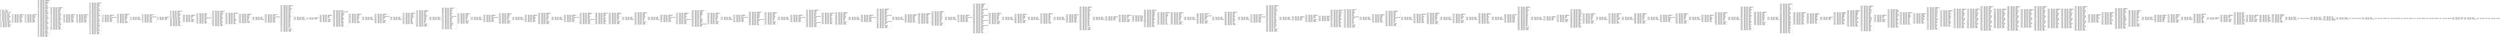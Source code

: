 digraph "graph.cfg.gv" {
	subgraph global {
		node [fontname=Courier fontsize=30.0 rank=same shape=box]
		block_0 [label="0: %00 = #0x1\l2: %01 = #0x40\l4: MSTORE(%01, %00)\l5: [NO_SSA] DUP1\l6: [NO_SSA] PUSH1\l8: [NO_SSA] DUP2\l9: [NO_SSA] MSTORE\la: [NO_SSA] PUSH1\lc: [NO_SSA] ADD\ld: [NO_SSA] PUSH1\lf: [NO_SSA] DUP2\l10: [NO_SSA] MSTORE\l11: [NO_SSA] PUSH1\l13: [NO_SSA] ADD\l14: [NO_SSA] PUSH2\l17: [NO_SSA] PUSH2\l1a: [NO_SSA] JUMP\l"]
		block_1b [label="1b: [NO_SSA] JUMPDEST\l1c: [NO_SSA] DUP2\l1d: [NO_SSA] MSTORE\l1e: [NO_SSA] PUSH1\l20: [NO_SSA] ADD\l21: [NO_SSA] PUSH2\l24: [NO_SSA] PUSH2\l27: [NO_SSA] JUMP\l"]
		block_28 [label="28: [NO_SSA] JUMPDEST\l29: [NO_SSA] DUP2\l2a: [NO_SSA] MSTORE\l2b: [NO_SSA] PUSH1\l2d: [NO_SSA] ADD\l2e: [NO_SSA] PUSH2\l31: [NO_SSA] PUSH2\l34: [NO_SSA] JUMP\l"]
		block_35 [label="35: [NO_SSA] JUMPDEST\l36: [NO_SSA] DUP2\l37: [NO_SSA] MSTORE\l38: [NO_SSA] PUSH1\l3a: [NO_SSA] ADD\l3b: [NO_SSA] PUSH1\l3d: [NO_SSA] DUP2\l3e: [NO_SSA] MSTORE\l3f: [NO_SSA] PUSH1\l41: [NO_SSA] ADD\l42: [NO_SSA] PUSH1\l44: [NO_SSA] DUP2\l45: [NO_SSA] MSTORE\l46: [NO_SSA] PUSH1\l48: [NO_SSA] ADD\l49: [NO_SSA] PUSH1\l4b: [NO_SSA] DUP2\l4c: [NO_SSA] MSTORE\l4d: [NO_SSA] PUSH1\l4f: [NO_SSA] ADD\l50: [NO_SSA] PUSH1\l52: [NO_SSA] DUP2\l53: [NO_SSA] MSTORE\l54: [NO_SSA] PUSH1\l56: [NO_SSA] ADD\l57: [NO_SSA] PUSH1\l59: [NO_SSA] DUP2\l5a: [NO_SSA] MSTORE\l5b: [NO_SSA] PUSH1\l5d: [NO_SSA] ADD\l5e: [NO_SSA] PUSH1\l60: [NO_SSA] DUP2\l61: [NO_SSA] MSTORE\l62: [NO_SSA] POP\l63: [NO_SSA] SWAP1\l64: [NO_SSA] JUMP\l"]
		block_65 [label="65: [NO_SSA] JUMPDEST\l66: [NO_SSA] PUSH1\l68: [NO_SSA] MLOAD\l69: [NO_SSA] DUP1\l6a: [NO_SSA] PUSH2\l6d: [NO_SSA] ADD\l6e: [NO_SSA] PUSH1\l70: [NO_SSA] MSTORE\l71: [NO_SSA] DUP1\l72: [NO_SSA] PUSH1\l74: [NO_SSA] DUP2\l75: [NO_SSA] MSTORE\l76: [NO_SSA] PUSH1\l78: [NO_SSA] ADD\l79: [NO_SSA] PUSH1\l7b: [NO_SSA] DUP2\l7c: [NO_SSA] MSTORE\l7d: [NO_SSA] PUSH1\l7f: [NO_SSA] ADD\l80: [NO_SSA] PUSH2\l83: [NO_SSA] PUSH2\l86: [NO_SSA] JUMP\l"]
		block_87 [label="87: [NO_SSA] JUMPDEST\l88: [NO_SSA] DUP2\l89: [NO_SSA] MSTORE\l8a: [NO_SSA] PUSH1\l8c: [NO_SSA] ADD\l8d: [NO_SSA] PUSH2\l90: [NO_SSA] PUSH2\l93: [NO_SSA] JUMP\l"]
		block_94 [label="94: [NO_SSA] JUMPDEST\l95: [NO_SSA] DUP2\l96: [NO_SSA] MSTORE\l97: [NO_SSA] PUSH1\l99: [NO_SSA] ADD\l9a: [NO_SSA] PUSH2\l9d: [NO_SSA] PUSH2\la0: [NO_SSA] JUMP\l"]
		block_a1 [label="a1: [NO_SSA] JUMPDEST\la2: [NO_SSA] DUP2\la3: [NO_SSA] MSTORE\la4: [NO_SSA] PUSH1\la6: [NO_SSA] ADD\la7: [NO_SSA] PUSH1\la9: [NO_SSA] DUP2\laa: [NO_SSA] MSTORE\lab: [NO_SSA] PUSH1\lad: [NO_SSA] ADD\lae: [NO_SSA] PUSH1\lb0: [NO_SSA] DUP2\lb1: [NO_SSA] MSTORE\lb2: [NO_SSA] PUSH1\lb4: [NO_SSA] ADD\lb5: [NO_SSA] PUSH1\lb7: [NO_SSA] DUP2\lb8: [NO_SSA] MSTORE\lb9: [NO_SSA] PUSH1\lbb: [NO_SSA] ADD\lbc: [NO_SSA] PUSH1\lbe: [NO_SSA] DUP2\lbf: [NO_SSA] MSTORE\lc0: [NO_SSA] PUSH1\lc2: [NO_SSA] ADD\lc3: [NO_SSA] PUSH1\lc5: [NO_SSA] DUP2\lc6: [NO_SSA] MSTORE\lc7: [NO_SSA] POP\lc8: [NO_SSA] SWAP1\lc9: [NO_SSA] JUMP\l"]
		block_ca [label="ca: [NO_SSA] JUMPDEST\lcb: [NO_SSA] DUP1\lcc: [NO_SSA] CALLDATALOAD\lcd: [NO_SSA] PUSH2\ld0: [NO_SSA] DUP2\ld1: [NO_SSA] PUSH2\ld4: [NO_SSA] JUMP\l"]
		block_d5 [label="d5: [NO_SSA] JUMPDEST\ld6: [NO_SSA] PUSH1\ld8: [NO_SSA] DUP3\ld9: [NO_SSA] PUSH1\ldb: [NO_SSA] DUP4\ldc: [NO_SSA] ADD\ldd: [NO_SSA] SLT\lde: [NO_SSA] PUSH2\le1: [NO_SSA] JUMPI\l"]
		block_e2 [label="e2: [NO_SSA] DUP1\le3: [NO_SSA] DUP2\le4: [NO_SSA] REVERT\l"]
		block_e5 [label="e5: [NO_SSA] JUMPDEST\le6: [NO_SSA] DUP2\le7: [NO_SSA] CALLDATALOAD\le8: [NO_SSA] PUSH2\leb: [NO_SSA] PUSH2\lee: [NO_SSA] DUP3\lef: [NO_SSA] PUSH2\lf2: [NO_SSA] JUMP\l"]
		block_f3 [label="f3: [NO_SSA] JUMPDEST\lf4: [NO_SSA] PUSH2\lf7: [NO_SSA] JUMP\l"]
		block_f8 [label="f8: [NO_SSA] JUMPDEST\lf9: [NO_SSA] DUP2\lfa: [NO_SSA] DUP2\lfb: [NO_SSA] MSTORE\lfc: [NO_SSA] SWAP2\lfd: [NO_SSA] POP\lfe: [NO_SSA] PUSH1\l100: [NO_SSA] DUP1\l101: [NO_SSA] DUP4\l102: [NO_SSA] ADD\l103: [NO_SSA] SWAP1\l104: [NO_SSA] DUP5\l105: [NO_SSA] DUP2\l106: [NO_SSA] ADD\l107: [NO_SSA] PUSH1\l"]
		block_109 [label="109: [NO_SSA] JUMPDEST\l10a: [NO_SSA] DUP5\l10b: [NO_SSA] DUP2\l10c: [NO_SSA] LT\l10d: [NO_SSA] ISZERO\l10e: [NO_SSA] PUSH2\l111: [NO_SSA] JUMPI\l"]
		block_112 [label="112: [NO_SSA] PUSH2\l115: [NO_SSA] DUP9\l116: [NO_SSA] DUP5\l117: [NO_SSA] DUP5\l118: [NO_SSA] CALLDATALOAD\l119: [NO_SSA] DUP11\l11a: [NO_SSA] ADD\l11b: [NO_SSA] ADD\l11c: [NO_SSA] PUSH2\l11f: [NO_SSA] JUMP\l"]
		block_120 [label="120: [NO_SSA] JUMPDEST\l121: [NO_SSA] DUP5\l122: [NO_SSA] MSTORE\l123: [NO_SSA] SWAP3\l124: [NO_SSA] DUP3\l125: [NO_SSA] ADD\l126: [NO_SSA] SWAP3\l127: [NO_SSA] SWAP1\l128: [NO_SSA] DUP3\l129: [NO_SSA] ADD\l12a: [NO_SSA] SWAP1\l12b: [NO_SSA] PUSH1\l12d: [NO_SSA] ADD\l12e: [NO_SSA] PUSH2\l131: [NO_SSA] JUMP\l"]
		block_132 [label="132: [NO_SSA] JUMPDEST\l133: [NO_SSA] POP\l134: [NO_SSA] POP\l135: [NO_SSA] POP\l136: [NO_SSA] POP\l137: [NO_SSA] POP\l138: [NO_SSA] SWAP3\l139: [NO_SSA] SWAP2\l13a: [NO_SSA] POP\l13b: [NO_SSA] POP\l13c: [NO_SSA] JUMP\l"]
		block_13d [label="13d: [NO_SSA] JUMPDEST\l13e: [NO_SSA] PUSH1\l140: [NO_SSA] DUP3\l141: [NO_SSA] PUSH1\l143: [NO_SSA] DUP4\l144: [NO_SSA] ADD\l145: [NO_SSA] SLT\l146: [NO_SSA] PUSH2\l149: [NO_SSA] JUMPI\l"]
		block_14a [label="14a: [NO_SSA] DUP1\l14b: [NO_SSA] DUP2\l14c: [NO_SSA] REVERT\l"]
		block_14d [label="14d: [NO_SSA] JUMPDEST\l14e: [NO_SSA] DUP2\l14f: [NO_SSA] CALLDATALOAD\l150: [NO_SSA] PUSH2\l153: [NO_SSA] PUSH2\l156: [NO_SSA] DUP3\l157: [NO_SSA] PUSH2\l15a: [NO_SSA] JUMP\l"]
		block_15b [label="15b: [NO_SSA] JUMPDEST\l15c: [NO_SSA] DUP2\l15d: [NO_SSA] DUP2\l15e: [NO_SSA] MSTORE\l15f: [NO_SSA] SWAP2\l160: [NO_SSA] POP\l161: [NO_SSA] PUSH1\l163: [NO_SSA] DUP1\l164: [NO_SSA] DUP4\l165: [NO_SSA] ADD\l166: [NO_SSA] SWAP1\l167: [NO_SSA] DUP5\l168: [NO_SSA] DUP2\l169: [NO_SSA] ADD\l16a: [NO_SSA] DUP2\l16b: [NO_SSA] DUP5\l16c: [NO_SSA] MUL\l16d: [NO_SSA] DUP7\l16e: [NO_SSA] ADD\l16f: [NO_SSA] DUP3\l170: [NO_SSA] ADD\l171: [NO_SSA] DUP8\l172: [NO_SSA] LT\l173: [NO_SSA] ISZERO\l174: [NO_SSA] PUSH2\l177: [NO_SSA] JUMPI\l"]
		block_178 [label="178: [NO_SSA] PUSH1\l17a: [NO_SSA] DUP1\l17b: [NO_SSA] REVERT\l"]
		block_17c [label="17c: [NO_SSA] JUMPDEST\l17d: [NO_SSA] PUSH1\l"]
		block_17f [label="17f: [NO_SSA] JUMPDEST\l180: [NO_SSA] DUP5\l181: [NO_SSA] DUP2\l182: [NO_SSA] LT\l183: [NO_SSA] ISZERO\l184: [NO_SSA] PUSH2\l187: [NO_SSA] JUMPI\l"]
		block_188 [label="188: [NO_SSA] DUP2\l189: [NO_SSA] CALLDATALOAD\l18a: [NO_SSA] DUP5\l18b: [NO_SSA] MSTORE\l18c: [NO_SSA] SWAP3\l18d: [NO_SSA] DUP3\l18e: [NO_SSA] ADD\l18f: [NO_SSA] SWAP3\l190: [NO_SSA] SWAP1\l191: [NO_SSA] DUP3\l192: [NO_SSA] ADD\l193: [NO_SSA] SWAP1\l194: [NO_SSA] PUSH1\l196: [NO_SSA] ADD\l197: [NO_SSA] PUSH2\l19a: [NO_SSA] JUMP\l"]
		block_19b [label="19b: [NO_SSA] JUMPDEST\l19c: [NO_SSA] PUSH1\l19e: [NO_SSA] DUP3\l19f: [NO_SSA] PUSH1\l1a1: [NO_SSA] DUP4\l1a2: [NO_SSA] ADD\l1a3: [NO_SSA] SLT\l1a4: [NO_SSA] PUSH2\l1a7: [NO_SSA] JUMPI\l"]
		block_1a8 [label="1a8: [NO_SSA] DUP1\l1a9: [NO_SSA] DUP2\l1aa: [NO_SSA] REVERT\l"]
		block_1ab [label="1ab: [NO_SSA] JUMPDEST\l1ac: [NO_SSA] DUP2\l1ad: [NO_SSA] CALLDATALOAD\l1ae: [NO_SSA] PUSH8\l1b7: [NO_SSA] DUP2\l1b8: [NO_SSA] GT\l1b9: [NO_SSA] ISZERO\l1ba: [NO_SSA] PUSH2\l1bd: [NO_SSA] JUMPI\l"]
		block_1be [label="1be: [NO_SSA] DUP2\l1bf: [NO_SSA] DUP3\l1c0: [NO_SSA] REVERT\l"]
		block_1c1 [label="1c1: [NO_SSA] JUMPDEST\l1c2: [NO_SSA] PUSH2\l1c5: [NO_SSA] PUSH1\l1c7: [NO_SSA] PUSH32\l1e8: [NO_SSA] PUSH1\l1ea: [NO_SSA] DUP5\l1eb: [NO_SSA] ADD\l1ec: [NO_SSA] AND\l1ed: [NO_SSA] ADD\l1ee: [NO_SSA] PUSH2\l1f1: [NO_SSA] JUMP\l"]
		block_1f2 [label="1f2: [NO_SSA] JUMPDEST\l1f3: [NO_SSA] SWAP2\l1f4: [NO_SSA] POP\l1f5: [NO_SSA] DUP1\l1f6: [NO_SSA] DUP3\l1f7: [NO_SSA] MSTORE\l1f8: [NO_SSA] DUP4\l1f9: [NO_SSA] PUSH1\l1fb: [NO_SSA] DUP3\l1fc: [NO_SSA] DUP6\l1fd: [NO_SSA] ADD\l1fe: [NO_SSA] ADD\l1ff: [NO_SSA] GT\l200: [NO_SSA] ISZERO\l201: [NO_SSA] PUSH2\l204: [NO_SSA] JUMPI\l"]
		block_205 [label="205: [NO_SSA] PUSH1\l207: [NO_SSA] DUP1\l208: [NO_SSA] REVERT\l"]
		block_209 [label="209: [NO_SSA] JUMPDEST\l20a: [NO_SSA] DUP1\l20b: [NO_SSA] PUSH1\l20d: [NO_SSA] DUP5\l20e: [NO_SSA] ADD\l20f: [NO_SSA] PUSH1\l211: [NO_SSA] DUP5\l212: [NO_SSA] ADD\l213: [NO_SSA] CALLDATACOPY\l214: [NO_SSA] PUSH1\l216: [NO_SSA] SWAP1\l217: [NO_SSA] DUP3\l218: [NO_SSA] ADD\l219: [NO_SSA] PUSH1\l21b: [NO_SSA] ADD\l21c: [NO_SSA] MSTORE\l21d: [NO_SSA] SWAP3\l21e: [NO_SSA] SWAP2\l21f: [NO_SSA] POP\l220: [NO_SSA] POP\l221: [NO_SSA] JUMP\l"]
		block_222 [label="222: [NO_SSA] JUMPDEST\l223: [NO_SSA] PUSH1\l225: [NO_SSA] PUSH1\l227: [NO_SSA] DUP3\l228: [NO_SSA] DUP5\l229: [NO_SSA] SUB\l22a: [NO_SSA] SLT\l22b: [NO_SSA] ISZERO\l22c: [NO_SSA] PUSH2\l22f: [NO_SSA] JUMPI\l"]
		block_230 [label="230: [NO_SSA] DUP1\l231: [NO_SSA] DUP2\l232: [NO_SSA] REVERT\l"]
		block_233 [label="233: [NO_SSA] JUMPDEST\l234: [NO_SSA] DUP2\l235: [NO_SSA] CALLDATALOAD\l236: [NO_SSA] PUSH2\l239: [NO_SSA] DUP2\l23a: [NO_SSA] PUSH2\l23d: [NO_SSA] JUMP\l"]
		block_23e [label="23e: [NO_SSA] JUMPDEST\l23f: [NO_SSA] PUSH1\l241: [NO_SSA] PUSH1\l243: [NO_SSA] DUP3\l244: [NO_SSA] DUP5\l245: [NO_SSA] SUB\l246: [NO_SSA] SLT\l247: [NO_SSA] ISZERO\l248: [NO_SSA] PUSH2\l24b: [NO_SSA] JUMPI\l"]
		block_24c [label="24c: [NO_SSA] DUP1\l24d: [NO_SSA] DUP2\l24e: [NO_SSA] REVERT\l"]
		block_24f [label="24f: [NO_SSA] JUMPDEST\l250: [NO_SSA] DUP2\l251: [NO_SSA] MLOAD\l252: [NO_SSA] PUSH2\l255: [NO_SSA] DUP2\l256: [NO_SSA] PUSH2\l259: [NO_SSA] JUMP\l"]
		block_25a [label="25a: [NO_SSA] JUMPDEST\l25b: [NO_SSA] PUSH1\l25d: [NO_SSA] DUP1\l25e: [NO_SSA] PUSH1\l260: [NO_SSA] DUP4\l261: [NO_SSA] DUP6\l262: [NO_SSA] SUB\l263: [NO_SSA] SLT\l264: [NO_SSA] ISZERO\l265: [NO_SSA] PUSH2\l268: [NO_SSA] JUMPI\l"]
		block_269 [label="269: [NO_SSA] DUP1\l26a: [NO_SSA] DUP2\l26b: [NO_SSA] REVERT\l"]
		block_26c [label="26c: [NO_SSA] JUMPDEST\l26d: [NO_SSA] DUP3\l26e: [NO_SSA] CALLDATALOAD\l26f: [NO_SSA] PUSH2\l272: [NO_SSA] DUP2\l273: [NO_SSA] PUSH2\l276: [NO_SSA] JUMP\l"]
		block_277 [label="277: [NO_SSA] JUMPDEST\l278: [NO_SSA] SWAP2\l279: [NO_SSA] POP\l27a: [NO_SSA] PUSH1\l27c: [NO_SSA] DUP4\l27d: [NO_SSA] ADD\l27e: [NO_SSA] CALLDATALOAD\l27f: [NO_SSA] PUSH2\l282: [NO_SSA] DUP2\l283: [NO_SSA] PUSH2\l286: [NO_SSA] JUMP\l"]
		block_287 [label="287: [NO_SSA] JUMPDEST\l288: [NO_SSA] DUP1\l289: [NO_SSA] SWAP2\l28a: [NO_SSA] POP\l28b: [NO_SSA] POP\l28c: [NO_SSA] SWAP3\l28d: [NO_SSA] POP\l28e: [NO_SSA] SWAP3\l28f: [NO_SSA] SWAP1\l290: [NO_SSA] POP\l291: [NO_SSA] JUMP\l"]
		block_292 [label="292: [NO_SSA] JUMPDEST\l293: [NO_SSA] PUSH1\l295: [NO_SSA] DUP1\l296: [NO_SSA] PUSH1\l298: [NO_SSA] DUP4\l299: [NO_SSA] DUP6\l29a: [NO_SSA] SUB\l29b: [NO_SSA] SLT\l29c: [NO_SSA] ISZERO\l29d: [NO_SSA] PUSH2\l2a0: [NO_SSA] JUMPI\l"]
		block_2a1 [label="2a1: [NO_SSA] DUP2\l2a2: [NO_SSA] DUP3\l2a3: [NO_SSA] REVERT\l"]
		block_2a4 [label="2a4: [NO_SSA] JUMPDEST\l2a5: [NO_SSA] PUSH1\l2a7: [NO_SSA] DUP1\l2a8: [NO_SSA] PUSH1\l2aa: [NO_SSA] PUSH1\l2ac: [NO_SSA] DUP5\l2ad: [NO_SSA] DUP7\l2ae: [NO_SSA] SUB\l2af: [NO_SSA] SLT\l2b0: [NO_SSA] ISZERO\l2b1: [NO_SSA] PUSH2\l2b4: [NO_SSA] JUMPI\l"]
		block_2b5 [label="2b5: [NO_SSA] DUP1\l2b6: [NO_SSA] DUP2\l2b7: [NO_SSA] REVERT\l"]
		block_2b8 [label="2b8: [NO_SSA] JUMPDEST\l2b9: [NO_SSA] DUP4\l2ba: [NO_SSA] CALLDATALOAD\l2bb: [NO_SSA] PUSH2\l2be: [NO_SSA] DUP2\l2bf: [NO_SSA] PUSH2\l2c2: [NO_SSA] JUMP\l"]
		block_2c3 [label="2c3: [NO_SSA] JUMPDEST\l2c4: [NO_SSA] SWAP3\l2c5: [NO_SSA] POP\l2c6: [NO_SSA] PUSH1\l2c8: [NO_SSA] DUP5\l2c9: [NO_SSA] ADD\l2ca: [NO_SSA] CALLDATALOAD\l2cb: [NO_SSA] PUSH2\l2ce: [NO_SSA] DUP2\l2cf: [NO_SSA] PUSH2\l2d2: [NO_SSA] JUMP\l"]
		block_2d3 [label="2d3: [NO_SSA] JUMPDEST\l2d4: [NO_SSA] SWAP3\l2d5: [NO_SSA] SWAP6\l2d6: [NO_SSA] SWAP3\l2d7: [NO_SSA] SWAP5\l2d8: [NO_SSA] POP\l2d9: [NO_SSA] POP\l2da: [NO_SSA] POP\l2db: [NO_SSA] PUSH1\l2dd: [NO_SSA] SWAP2\l2de: [NO_SSA] SWAP1\l2df: [NO_SSA] SWAP2\l2e0: [NO_SSA] ADD\l2e1: [NO_SSA] CALLDATALOAD\l2e2: [NO_SSA] SWAP1\l2e3: [NO_SSA] JUMP\l"]
		block_2e4 [label="2e4: [NO_SSA] JUMPDEST\l2e5: [NO_SSA] PUSH1\l2e7: [NO_SSA] DUP1\l2e8: [NO_SSA] PUSH1\l2ea: [NO_SSA] DUP4\l2eb: [NO_SSA] DUP6\l2ec: [NO_SSA] SUB\l2ed: [NO_SSA] SLT\l2ee: [NO_SSA] ISZERO\l2ef: [NO_SSA] PUSH2\l2f2: [NO_SSA] JUMPI\l"]
		block_2f3 [label="2f3: [NO_SSA] DUP2\l2f4: [NO_SSA] DUP3\l2f5: [NO_SSA] REVERT\l"]
		block_2f6 [label="2f6: [NO_SSA] JUMPDEST\l2f7: [NO_SSA] DUP3\l2f8: [NO_SSA] CALLDATALOAD\l2f9: [NO_SSA] PUSH2\l2fc: [NO_SSA] DUP2\l2fd: [NO_SSA] PUSH2\l300: [NO_SSA] JUMP\l"]
		block_301 [label="301: [NO_SSA] JUMPDEST\l302: [NO_SSA] SWAP5\l303: [NO_SSA] PUSH1\l305: [NO_SSA] SWAP4\l306: [NO_SSA] SWAP1\l307: [NO_SSA] SWAP4\l308: [NO_SSA] ADD\l309: [NO_SSA] CALLDATALOAD\l30a: [NO_SSA] SWAP4\l30b: [NO_SSA] POP\l30c: [NO_SSA] POP\l30d: [NO_SSA] POP\l30e: [NO_SSA] JUMP\l"]
		block_30f [label="30f: [NO_SSA] JUMPDEST\l310: [NO_SSA] PUSH1\l312: [NO_SSA] DUP1\l313: [NO_SSA] PUSH1\l315: [NO_SSA] PUSH1\l317: [NO_SSA] DUP5\l318: [NO_SSA] DUP7\l319: [NO_SSA] SUB\l31a: [NO_SSA] SLT\l31b: [NO_SSA] ISZERO\l31c: [NO_SSA] PUSH2\l31f: [NO_SSA] JUMPI\l"]
		block_320 [label="320: [NO_SSA] DUP3\l321: [NO_SSA] DUP4\l322: [NO_SSA] REVERT\l"]
		block_323 [label="323: [NO_SSA] JUMPDEST\l324: [NO_SSA] DUP4\l325: [NO_SSA] CALLDATALOAD\l326: [NO_SSA] PUSH2\l329: [NO_SSA] DUP2\l32a: [NO_SSA] PUSH2\l32d: [NO_SSA] JUMP\l"]
		block_32e [label="32e: [NO_SSA] JUMPDEST\l32f: [NO_SSA] SWAP3\l330: [NO_SSA] POP\l331: [NO_SSA] PUSH1\l333: [NO_SSA] DUP5\l334: [NO_SSA] ADD\l335: [NO_SSA] CALLDATALOAD\l336: [NO_SSA] SWAP2\l337: [NO_SSA] POP\l338: [NO_SSA] PUSH1\l33a: [NO_SSA] DUP5\l33b: [NO_SSA] ADD\l33c: [NO_SSA] CALLDATALOAD\l33d: [NO_SSA] PUSH2\l340: [NO_SSA] DUP2\l341: [NO_SSA] PUSH2\l344: [NO_SSA] JUMP\l"]
		block_345 [label="345: [NO_SSA] JUMPDEST\l346: [NO_SSA] DUP1\l347: [NO_SSA] SWAP2\l348: [NO_SSA] POP\l349: [NO_SSA] POP\l34a: [NO_SSA] SWAP3\l34b: [NO_SSA] POP\l34c: [NO_SSA] SWAP3\l34d: [NO_SSA] POP\l34e: [NO_SSA] SWAP3\l34f: [NO_SSA] JUMP\l"]
		block_350 [label="350: [NO_SSA] JUMPDEST\l351: [NO_SSA] PUSH1\l353: [NO_SSA] DUP1\l354: [NO_SSA] PUSH1\l356: [NO_SSA] PUSH1\l358: [NO_SSA] DUP5\l359: [NO_SSA] DUP7\l35a: [NO_SSA] SUB\l35b: [NO_SSA] SLT\l35c: [NO_SSA] ISZERO\l35d: [NO_SSA] PUSH2\l360: [NO_SSA] JUMPI\l"]
		block_361 [label="361: [NO_SSA] DUP3\l362: [NO_SSA] DUP4\l363: [NO_SSA] REVERT\l"]
		block_364 [label="364: [NO_SSA] JUMPDEST\l365: [NO_SSA] DUP4\l366: [NO_SSA] CALLDATALOAD\l367: [NO_SSA] PUSH2\l36a: [NO_SSA] DUP2\l36b: [NO_SSA] PUSH2\l36e: [NO_SSA] JUMP\l"]
		block_36f [label="36f: [NO_SSA] JUMPDEST\l370: [NO_SSA] SWAP3\l371: [NO_SSA] POP\l372: [NO_SSA] PUSH1\l374: [NO_SSA] DUP5\l375: [NO_SSA] ADD\l376: [NO_SSA] CALLDATALOAD\l377: [NO_SSA] SWAP2\l378: [NO_SSA] POP\l379: [NO_SSA] PUSH1\l37b: [NO_SSA] DUP5\l37c: [NO_SSA] ADD\l37d: [NO_SSA] CALLDATALOAD\l37e: [NO_SSA] PUSH8\l387: [NO_SSA] DUP2\l388: [NO_SSA] GT\l389: [NO_SSA] ISZERO\l38a: [NO_SSA] PUSH2\l38d: [NO_SSA] JUMPI\l"]
		block_38e [label="38e: [NO_SSA] DUP2\l38f: [NO_SSA] DUP3\l390: [NO_SSA] REVERT\l"]
		block_391 [label="391: [NO_SSA] JUMPDEST\l392: [NO_SSA] PUSH2\l395: [NO_SSA] DUP7\l396: [NO_SSA] DUP3\l397: [NO_SSA] DUP8\l398: [NO_SSA] ADD\l399: [NO_SSA] PUSH2\l39c: [NO_SSA] JUMP\l"]
		block_39d [label="39d: [NO_SSA] JUMPDEST\l39e: [NO_SSA] SWAP2\l39f: [NO_SSA] POP\l3a0: [NO_SSA] POP\l3a1: [NO_SSA] SWAP3\l3a2: [NO_SSA] POP\l3a3: [NO_SSA] SWAP3\l3a4: [NO_SSA] POP\l3a5: [NO_SSA] SWAP3\l3a6: [NO_SSA] JUMP\l"]
		block_3a7 [label="3a7: [NO_SSA] JUMPDEST\l3a8: [NO_SSA] PUSH1\l3aa: [NO_SSA] DUP1\l3ab: [NO_SSA] PUSH1\l3ad: [NO_SSA] DUP1\l3ae: [NO_SSA] PUSH1\l3b0: [NO_SSA] PUSH1\l3b2: [NO_SSA] DUP7\l3b3: [NO_SSA] DUP9\l3b4: [NO_SSA] SUB\l3b5: [NO_SSA] SLT\l3b6: [NO_SSA] ISZERO\l3b7: [NO_SSA] PUSH2\l3ba: [NO_SSA] JUMPI\l"]
		block_3bb [label="3bb: [NO_SSA] DUP3\l3bc: [NO_SSA] DUP4\l3bd: [NO_SSA] REVERT\l"]
		block_3be [label="3be: [NO_SSA] JUMPDEST\l3bf: [NO_SSA] DUP6\l3c0: [NO_SSA] CALLDATALOAD\l3c1: [NO_SSA] PUSH2\l3c4: [NO_SSA] DUP2\l3c5: [NO_SSA] PUSH2\l3c8: [NO_SSA] JUMP\l"]
		block_3c9 [label="3c9: [NO_SSA] JUMPDEST\l3ca: [NO_SSA] SWAP8\l3cb: [NO_SSA] PUSH1\l3cd: [NO_SSA] DUP8\l3ce: [NO_SSA] ADD\l3cf: [NO_SSA] CALLDATALOAD\l3d0: [NO_SSA] SWAP8\l3d1: [NO_SSA] POP\l3d2: [NO_SSA] PUSH1\l3d4: [NO_SSA] DUP8\l3d5: [NO_SSA] ADD\l3d6: [NO_SSA] CALLDATALOAD\l3d7: [NO_SSA] SWAP7\l3d8: [NO_SSA] PUSH1\l3da: [NO_SSA] DUP2\l3db: [NO_SSA] ADD\l3dc: [NO_SSA] CALLDATALOAD\l3dd: [NO_SSA] SWAP7\l3de: [NO_SSA] POP\l3df: [NO_SSA] PUSH1\l3e1: [NO_SSA] ADD\l3e2: [NO_SSA] CALLDATALOAD\l3e3: [NO_SSA] SWAP5\l3e4: [NO_SSA] POP\l3e5: [NO_SSA] SWAP3\l3e6: [NO_SSA] POP\l3e7: [NO_SSA] POP\l3e8: [NO_SSA] POP\l3e9: [NO_SSA] JUMP\l"]
		block_3ea [label="3ea: [NO_SSA] JUMPDEST\l3eb: [NO_SSA] PUSH1\l3ed: [NO_SSA] PUSH1\l3ef: [NO_SSA] DUP1\l3f0: [NO_SSA] DUP4\l3f1: [NO_SSA] DUP6\l3f2: [NO_SSA] SUB\l3f3: [NO_SSA] SLT\l3f4: [NO_SSA] ISZERO\l3f5: [NO_SSA] PUSH2\l3f8: [NO_SSA] JUMPI\l"]
		block_3f9 [label="3f9: [NO_SSA] DUP2\l3fa: [NO_SSA] DUP3\l3fb: [NO_SSA] REVERT\l"]
		block_3fc [label="3fc: [NO_SSA] JUMPDEST\l3fd: [NO_SSA] DUP3\l3fe: [NO_SSA] MLOAD\l3ff: [NO_SSA] PUSH8\l408: [NO_SSA] DUP2\l409: [NO_SSA] GT\l40a: [NO_SSA] ISZERO\l40b: [NO_SSA] PUSH2\l40e: [NO_SSA] JUMPI\l"]
		block_40f [label="40f: [NO_SSA] DUP3\l410: [NO_SSA] DUP4\l411: [NO_SSA] REVERT\l"]
		block_412 [label="412: [NO_SSA] JUMPDEST\l413: [NO_SSA] DUP4\l414: [NO_SSA] ADD\l415: [NO_SSA] PUSH1\l417: [NO_SSA] DUP2\l418: [NO_SSA] ADD\l419: [NO_SSA] DUP6\l41a: [NO_SSA] SGT\l41b: [NO_SSA] PUSH2\l41e: [NO_SSA] JUMPI\l"]
		block_41f [label="41f: [NO_SSA] DUP3\l420: [NO_SSA] DUP4\l421: [NO_SSA] REVERT\l"]
		block_422 [label="422: [NO_SSA] JUMPDEST\l423: [NO_SSA] DUP1\l424: [NO_SSA] MLOAD\l425: [NO_SSA] PUSH2\l428: [NO_SSA] PUSH2\l42b: [NO_SSA] DUP3\l42c: [NO_SSA] PUSH2\l42f: [NO_SSA] JUMP\l"]
		block_430 [label="430: [NO_SSA] JUMPDEST\l431: [NO_SSA] DUP2\l432: [NO_SSA] DUP2\l433: [NO_SSA] MSTORE\l434: [NO_SSA] DUP4\l435: [NO_SSA] DUP2\l436: [NO_SSA] ADD\l437: [NO_SSA] SWAP1\l438: [NO_SSA] DUP4\l439: [NO_SSA] DUP6\l43a: [NO_SSA] ADD\l43b: [NO_SSA] DUP6\l43c: [NO_SSA] DUP5\l43d: [NO_SSA] MUL\l43e: [NO_SSA] DUP6\l43f: [NO_SSA] ADD\l440: [NO_SSA] DUP7\l441: [NO_SSA] ADD\l442: [NO_SSA] DUP10\l443: [NO_SSA] LT\l444: [NO_SSA] ISZERO\l445: [NO_SSA] PUSH2\l448: [NO_SSA] JUMPI\l"]
		block_449 [label="449: [NO_SSA] DUP7\l44a: [NO_SSA] DUP8\l44b: [NO_SSA] REVERT\l"]
		block_44c [label="44c: [NO_SSA] JUMPDEST\l44d: [NO_SSA] DUP7\l44e: [NO_SSA] SWAP5\l44f: [NO_SSA] POP\l"]
		block_450 [label="450: [NO_SSA] JUMPDEST\l451: [NO_SSA] DUP4\l452: [NO_SSA] DUP6\l453: [NO_SSA] LT\l454: [NO_SSA] ISZERO\l455: [NO_SSA] PUSH2\l458: [NO_SSA] JUMPI\l"]
		block_459 [label="459: [NO_SSA] DUP1\l45a: [NO_SSA] MLOAD\l45b: [NO_SSA] PUSH2\l45e: [NO_SSA] DUP2\l45f: [NO_SSA] PUSH2\l462: [NO_SSA] JUMP\l"]
		block_463 [label="463: [NO_SSA] JUMPDEST\l464: [NO_SSA] DUP4\l465: [NO_SSA] MSTORE\l466: [NO_SSA] PUSH1\l468: [NO_SSA] SWAP5\l469: [NO_SSA] SWAP1\l46a: [NO_SSA] SWAP5\l46b: [NO_SSA] ADD\l46c: [NO_SSA] SWAP4\l46d: [NO_SSA] SWAP2\l46e: [NO_SSA] DUP6\l46f: [NO_SSA] ADD\l470: [NO_SSA] SWAP2\l471: [NO_SSA] DUP6\l472: [NO_SSA] ADD\l473: [NO_SSA] PUSH2\l476: [NO_SSA] JUMP\l"]
		block_477 [label="477: [NO_SSA] JUMPDEST\l478: [NO_SSA] POP\l479: [NO_SSA] SWAP8\l47a: [NO_SSA] SWAP7\l47b: [NO_SSA] POP\l47c: [NO_SSA] POP\l47d: [NO_SSA] POP\l47e: [NO_SSA] POP\l47f: [NO_SSA] POP\l480: [NO_SSA] POP\l481: [NO_SSA] POP\l482: [NO_SSA] JUMP\l"]
		block_483 [label="483: [NO_SSA] JUMPDEST\l484: [NO_SSA] PUSH1\l486: [NO_SSA] DUP1\l487: [NO_SSA] PUSH1\l489: [NO_SSA] PUSH1\l48b: [NO_SSA] DUP5\l48c: [NO_SSA] DUP7\l48d: [NO_SSA] SUB\l48e: [NO_SSA] SLT\l48f: [NO_SSA] ISZERO\l490: [NO_SSA] PUSH2\l493: [NO_SSA] JUMPI\l"]
		block_494 [label="494: [NO_SSA] DUP1\l495: [NO_SSA] DUP2\l496: [NO_SSA] REVERT\l"]
		block_497 [label="497: [NO_SSA] JUMPDEST\l498: [NO_SSA] DUP4\l499: [NO_SSA] CALLDATALOAD\l49a: [NO_SSA] PUSH8\l4a3: [NO_SSA] DUP1\l4a4: [NO_SSA] DUP3\l4a5: [NO_SSA] GT\l4a6: [NO_SSA] ISZERO\l4a7: [NO_SSA] PUSH2\l4aa: [NO_SSA] JUMPI\l"]
		block_4ab [label="4ab: [NO_SSA] DUP3\l4ac: [NO_SSA] DUP4\l4ad: [NO_SSA] REVERT\l"]
		block_4ae [label="4ae: [NO_SSA] JUMPDEST\l4af: [NO_SSA] DUP2\l4b0: [NO_SSA] DUP7\l4b1: [NO_SSA] ADD\l4b2: [NO_SSA] SWAP2\l4b3: [NO_SSA] POP\l4b4: [NO_SSA] DUP7\l4b5: [NO_SSA] PUSH1\l4b7: [NO_SSA] DUP4\l4b8: [NO_SSA] ADD\l4b9: [NO_SSA] SLT\l4ba: [NO_SSA] PUSH2\l4bd: [NO_SSA] JUMPI\l"]
		block_4be [label="4be: [NO_SSA] DUP3\l4bf: [NO_SSA] DUP4\l4c0: [NO_SSA] REVERT\l"]
		block_4c1 [label="4c1: [NO_SSA] JUMPDEST\l4c2: [NO_SSA] DUP2\l4c3: [NO_SSA] CALLDATALOAD\l4c4: [NO_SSA] PUSH2\l4c7: [NO_SSA] PUSH2\l4ca: [NO_SSA] DUP3\l4cb: [NO_SSA] PUSH2\l4ce: [NO_SSA] JUMP\l"]
		block_4cf [label="4cf: [NO_SSA] JUMPDEST\l4d0: [NO_SSA] DUP1\l4d1: [NO_SSA] DUP3\l4d2: [NO_SSA] DUP3\l4d3: [NO_SSA] MSTORE\l4d4: [NO_SSA] PUSH1\l4d6: [NO_SSA] DUP1\l4d7: [NO_SSA] DUP4\l4d8: [NO_SSA] ADD\l4d9: [NO_SSA] SWAP3\l4da: [NO_SSA] POP\l4db: [NO_SSA] DUP1\l4dc: [NO_SSA] DUP7\l4dd: [NO_SSA] ADD\l4de: [NO_SSA] DUP12\l4df: [NO_SSA] DUP3\l4e0: [NO_SSA] DUP4\l4e1: [NO_SSA] DUP8\l4e2: [NO_SSA] MUL\l4e3: [NO_SSA] DUP10\l4e4: [NO_SSA] ADD\l4e5: [NO_SSA] ADD\l4e6: [NO_SSA] GT\l4e7: [NO_SSA] ISZERO\l4e8: [NO_SSA] PUSH2\l4eb: [NO_SSA] JUMPI\l"]
		block_4ec [label="4ec: [NO_SSA] DUP8\l4ed: [NO_SSA] DUP9\l4ee: [NO_SSA] REVERT\l"]
		block_4ef [label="4ef: [NO_SSA] JUMPDEST\l4f0: [NO_SSA] DUP8\l4f1: [NO_SSA] SWAP7\l4f2: [NO_SSA] POP\l"]
		block_4f3 [label="4f3: [NO_SSA] JUMPDEST\l4f4: [NO_SSA] DUP5\l4f5: [NO_SSA] DUP8\l4f6: [NO_SSA] LT\l4f7: [NO_SSA] ISZERO\l4f8: [NO_SSA] PUSH2\l4fb: [NO_SSA] JUMPI\l"]
		block_4fc [label="4fc: [NO_SSA] PUSH2\l4ff: [NO_SSA] DUP13\l500: [NO_SSA] DUP3\l501: [NO_SSA] PUSH2\l504: [NO_SSA] JUMP\l"]
		block_505 [label="505: [NO_SSA] JUMPDEST\l506: [NO_SSA] DUP5\l507: [NO_SSA] MSTORE\l508: [NO_SSA] PUSH1\l50a: [NO_SSA] SWAP7\l50b: [NO_SSA] SWAP1\l50c: [NO_SSA] SWAP7\l50d: [NO_SSA] ADD\l50e: [NO_SSA] SWAP6\l50f: [NO_SSA] SWAP3\l510: [NO_SSA] DUP2\l511: [NO_SSA] ADD\l512: [NO_SSA] SWAP3\l513: [NO_SSA] DUP2\l514: [NO_SSA] ADD\l515: [NO_SSA] PUSH2\l518: [NO_SSA] JUMP\l"]
		block_519 [label="519: [NO_SSA] JUMPDEST\l51a: [NO_SSA] POP\l51b: [NO_SSA] SWAP1\l51c: [NO_SSA] SWAP8\l51d: [NO_SSA] POP\l51e: [NO_SSA] DUP9\l51f: [NO_SSA] ADD\l520: [NO_SSA] CALLDATALOAD\l521: [NO_SSA] SWAP4\l522: [NO_SSA] POP\l523: [NO_SSA] POP\l524: [NO_SSA] POP\l525: [NO_SSA] DUP1\l526: [NO_SSA] DUP3\l527: [NO_SSA] GT\l528: [NO_SSA] ISZERO\l529: [NO_SSA] PUSH2\l52c: [NO_SSA] JUMPI\l"]
		block_52d [label="52d: [NO_SSA] DUP3\l52e: [NO_SSA] DUP4\l52f: [NO_SSA] REVERT\l"]
		block_530 [label="530: [NO_SSA] JUMPDEST\l531: [NO_SSA] PUSH2\l534: [NO_SSA] DUP8\l535: [NO_SSA] DUP4\l536: [NO_SSA] DUP9\l537: [NO_SSA] ADD\l538: [NO_SSA] PUSH2\l53b: [NO_SSA] JUMP\l"]
		block_53c [label="53c: [NO_SSA] JUMPDEST\l53d: [NO_SSA] SWAP4\l53e: [NO_SSA] POP\l53f: [NO_SSA] PUSH1\l541: [NO_SSA] DUP7\l542: [NO_SSA] ADD\l543: [NO_SSA] CALLDATALOAD\l544: [NO_SSA] SWAP2\l545: [NO_SSA] POP\l546: [NO_SSA] DUP1\l547: [NO_SSA] DUP3\l548: [NO_SSA] GT\l549: [NO_SSA] ISZERO\l54a: [NO_SSA] PUSH2\l54d: [NO_SSA] JUMPI\l"]
		block_54e [label="54e: [NO_SSA] DUP3\l54f: [NO_SSA] DUP4\l550: [NO_SSA] REVERT\l"]
		block_551 [label="551: [NO_SSA] JUMPDEST\l552: [NO_SSA] POP\l553: [NO_SSA] PUSH2\l556: [NO_SSA] DUP7\l557: [NO_SSA] DUP3\l558: [NO_SSA] DUP8\l559: [NO_SSA] ADD\l55a: [NO_SSA] PUSH2\l55d: [NO_SSA] JUMP\l"]
		block_55e [label="55e: [NO_SSA] JUMPDEST\l55f: [NO_SSA] PUSH1\l561: [NO_SSA] PUSH1\l563: [NO_SSA] DUP1\l564: [NO_SSA] DUP4\l565: [NO_SSA] DUP6\l566: [NO_SSA] SUB\l567: [NO_SSA] SLT\l568: [NO_SSA] ISZERO\l569: [NO_SSA] PUSH2\l56c: [NO_SSA] JUMPI\l"]
		block_56d [label="56d: [NO_SSA] DUP2\l56e: [NO_SSA] DUP3\l56f: [NO_SSA] REVERT\l"]
		block_570 [label="570: [NO_SSA] JUMPDEST\l571: [NO_SSA] DUP3\l572: [NO_SSA] MLOAD\l573: [NO_SSA] PUSH8\l57c: [NO_SSA] DUP2\l57d: [NO_SSA] GT\l57e: [NO_SSA] ISZERO\l57f: [NO_SSA] PUSH2\l582: [NO_SSA] JUMPI\l"]
		block_583 [label="583: [NO_SSA] DUP3\l584: [NO_SSA] DUP4\l585: [NO_SSA] REVERT\l"]
		block_586 [label="586: [NO_SSA] JUMPDEST\l587: [NO_SSA] DUP4\l588: [NO_SSA] ADD\l589: [NO_SSA] PUSH1\l58b: [NO_SSA] DUP2\l58c: [NO_SSA] ADD\l58d: [NO_SSA] DUP6\l58e: [NO_SSA] SGT\l58f: [NO_SSA] PUSH2\l592: [NO_SSA] JUMPI\l"]
		block_593 [label="593: [NO_SSA] DUP3\l594: [NO_SSA] DUP4\l595: [NO_SSA] REVERT\l"]
		block_596 [label="596: [NO_SSA] JUMPDEST\l597: [NO_SSA] DUP1\l598: [NO_SSA] MLOAD\l599: [NO_SSA] PUSH2\l59c: [NO_SSA] PUSH2\l59f: [NO_SSA] DUP3\l5a0: [NO_SSA] PUSH2\l5a3: [NO_SSA] JUMP\l"]
		block_5a4 [label="5a4: [NO_SSA] JUMPDEST\l5a5: [NO_SSA] DUP2\l5a6: [NO_SSA] DUP2\l5a7: [NO_SSA] MSTORE\l5a8: [NO_SSA] DUP4\l5a9: [NO_SSA] DUP2\l5aa: [NO_SSA] ADD\l5ab: [NO_SSA] SWAP1\l5ac: [NO_SSA] DUP4\l5ad: [NO_SSA] DUP6\l5ae: [NO_SSA] ADD\l5af: [NO_SSA] DUP6\l5b0: [NO_SSA] DUP5\l5b1: [NO_SSA] MUL\l5b2: [NO_SSA] DUP6\l5b3: [NO_SSA] ADD\l5b4: [NO_SSA] DUP7\l5b5: [NO_SSA] ADD\l5b6: [NO_SSA] DUP10\l5b7: [NO_SSA] LT\l5b8: [NO_SSA] ISZERO\l5b9: [NO_SSA] PUSH2\l5bc: [NO_SSA] JUMPI\l"]
		block_5bd [label="5bd: [NO_SSA] DUP7\l5be: [NO_SSA] DUP8\l5bf: [NO_SSA] REVERT\l"]
		block_5c0 [label="5c0: [NO_SSA] JUMPDEST\l5c1: [NO_SSA] DUP7\l5c2: [NO_SSA] SWAP5\l5c3: [NO_SSA] POP\l"]
		block_5c4 [label="5c4: [NO_SSA] JUMPDEST\l5c5: [NO_SSA] DUP4\l5c6: [NO_SSA] DUP6\l5c7: [NO_SSA] LT\l5c8: [NO_SSA] ISZERO\l5c9: [NO_SSA] PUSH2\l5cc: [NO_SSA] JUMPI\l"]
		block_5cd [label="5cd: [NO_SSA] DUP1\l5ce: [NO_SSA] MLOAD\l5cf: [NO_SSA] DUP4\l5d0: [NO_SSA] MSTORE\l5d1: [NO_SSA] PUSH1\l5d3: [NO_SSA] SWAP5\l5d4: [NO_SSA] SWAP1\l5d5: [NO_SSA] SWAP5\l5d6: [NO_SSA] ADD\l5d7: [NO_SSA] SWAP4\l5d8: [NO_SSA] SWAP2\l5d9: [NO_SSA] DUP6\l5da: [NO_SSA] ADD\l5db: [NO_SSA] SWAP2\l5dc: [NO_SSA] DUP6\l5dd: [NO_SSA] ADD\l5de: [NO_SSA] PUSH2\l5e1: [NO_SSA] JUMP\l"]
		block_5e2 [label="5e2: [NO_SSA] JUMPDEST\l5e3: [NO_SSA] PUSH1\l5e5: [NO_SSA] PUSH1\l5e7: [NO_SSA] DUP3\l5e8: [NO_SSA] DUP5\l5e9: [NO_SSA] SUB\l5ea: [NO_SSA] SLT\l5eb: [NO_SSA] ISZERO\l5ec: [NO_SSA] PUSH2\l5ef: [NO_SSA] JUMPI\l"]
		block_5f0 [label="5f0: [NO_SSA] DUP1\l5f1: [NO_SSA] DUP2\l5f2: [NO_SSA] REVERT\l"]
		block_5f3 [label="5f3: [NO_SSA] JUMPDEST\l5f4: [NO_SSA] DUP2\l5f5: [NO_SSA] MLOAD\l5f6: [NO_SSA] DUP1\l5f7: [NO_SSA] ISZERO\l5f8: [NO_SSA] ISZERO\l5f9: [NO_SSA] DUP2\l5fa: [NO_SSA] EQ\l5fb: [NO_SSA] PUSH2\l5fe: [NO_SSA] JUMPI\l"]
		block_5ff [label="5ff: [NO_SSA] DUP2\l600: [NO_SSA] DUP3\l601: [NO_SSA] REVERT\l"]
		block_602 [label="602: [NO_SSA] JUMPDEST\l603: [NO_SSA] PUSH1\l605: [NO_SSA] PUSH1\l607: [NO_SSA] DUP3\l608: [NO_SSA] DUP5\l609: [NO_SSA] SUB\l60a: [NO_SSA] SLT\l60b: [NO_SSA] ISZERO\l60c: [NO_SSA] PUSH2\l60f: [NO_SSA] JUMPI\l"]
		block_610 [label="610: [NO_SSA] DUP1\l611: [NO_SSA] DUP2\l612: [NO_SSA] REVERT\l"]
		block_613 [label="613: [NO_SSA] JUMPDEST\l614: [NO_SSA] POP\l615: [NO_SSA] CALLDATALOAD\l616: [NO_SSA] SWAP2\l617: [NO_SSA] SWAP1\l618: [NO_SSA] POP\l619: [NO_SSA] JUMP\l"]
		block_61a [label="61a: [NO_SSA] JUMPDEST\l61b: [NO_SSA] PUSH1\l61d: [NO_SSA] PUSH1\l61f: [NO_SSA] DUP3\l620: [NO_SSA] DUP5\l621: [NO_SSA] SUB\l622: [NO_SSA] SLT\l623: [NO_SSA] ISZERO\l624: [NO_SSA] PUSH2\l627: [NO_SSA] JUMPI\l"]
		block_628 [label="628: [NO_SSA] DUP1\l629: [NO_SSA] DUP2\l62a: [NO_SSA] REVERT\l"]
		block_62b [label="62b: [NO_SSA] JUMPDEST\l62c: [NO_SSA] POP\l62d: [NO_SSA] MLOAD\l62e: [NO_SSA] SWAP2\l62f: [NO_SSA] SWAP1\l630: [NO_SSA] POP\l631: [NO_SSA] JUMP\l"]
		block_632 [label="632: [NO_SSA] JUMPDEST\l633: [NO_SSA] PUSH1\l635: [NO_SSA] DUP1\l636: [NO_SSA] PUSH1\l638: [NO_SSA] PUSH1\l63a: [NO_SSA] DUP5\l63b: [NO_SSA] DUP7\l63c: [NO_SSA] SUB\l63d: [NO_SSA] SLT\l63e: [NO_SSA] ISZERO\l63f: [NO_SSA] PUSH2\l642: [NO_SSA] JUMPI\l"]
		block_643 [label="643: [NO_SSA] DUP1\l644: [NO_SSA] DUP2\l645: [NO_SSA] REVERT\l"]
		block_646 [label="646: [NO_SSA] JUMPDEST\l647: [NO_SSA] DUP4\l648: [NO_SSA] MLOAD\l649: [NO_SSA] SWAP3\l64a: [NO_SSA] POP\l64b: [NO_SSA] PUSH1\l64d: [NO_SSA] DUP5\l64e: [NO_SSA] ADD\l64f: [NO_SSA] MLOAD\l650: [NO_SSA] SWAP2\l651: [NO_SSA] POP\l652: [NO_SSA] PUSH1\l654: [NO_SSA] DUP5\l655: [NO_SSA] ADD\l656: [NO_SSA] MLOAD\l657: [NO_SSA] SWAP1\l658: [NO_SSA] POP\l659: [NO_SSA] SWAP3\l65a: [NO_SSA] POP\l65b: [NO_SSA] SWAP3\l65c: [NO_SSA] POP\l65d: [NO_SSA] SWAP3\l65e: [NO_SSA] JUMP\l"]
		block_65f [label="65f: [NO_SSA] JUMPDEST\l660: [NO_SSA] PUSH1\l662: [NO_SSA] DUP1\l663: [NO_SSA] PUSH1\l665: [NO_SSA] DUP1\l666: [NO_SSA] PUSH1\l668: [NO_SSA] DUP6\l669: [NO_SSA] DUP8\l66a: [NO_SSA] SUB\l66b: [NO_SSA] SLT\l66c: [NO_SSA] ISZERO\l66d: [NO_SSA] PUSH2\l670: [NO_SSA] JUMPI\l"]
		block_671 [label="671: [NO_SSA] DUP2\l672: [NO_SSA] DUP3\l673: [NO_SSA] REVERT\l"]
		block_674 [label="674: [NO_SSA] JUMPDEST\l675: [NO_SSA] POP\l676: [NO_SSA] POP\l677: [NO_SSA] DUP3\l678: [NO_SSA] MLOAD\l679: [NO_SSA] PUSH1\l67b: [NO_SSA] DUP5\l67c: [NO_SSA] ADD\l67d: [NO_SSA] MLOAD\l67e: [NO_SSA] PUSH1\l680: [NO_SSA] DUP6\l681: [NO_SSA] ADD\l682: [NO_SSA] MLOAD\l683: [NO_SSA] PUSH1\l685: [NO_SSA] SWAP1\l686: [NO_SSA] SWAP6\l687: [NO_SSA] ADD\l688: [NO_SSA] MLOAD\l689: [NO_SSA] SWAP2\l68a: [NO_SSA] SWAP7\l68b: [NO_SSA] SWAP1\l68c: [NO_SSA] SWAP6\l68d: [NO_SSA] POP\l68e: [NO_SSA] SWAP1\l68f: [NO_SSA] SWAP3\l690: [NO_SSA] POP\l691: [NO_SSA] SWAP1\l692: [NO_SSA] POP\l693: [NO_SSA] JUMP\l"]
		block_694 [label="694: [NO_SSA] JUMPDEST\l695: [NO_SSA] PUSH1\l697: [NO_SSA] DUP3\l698: [NO_SSA] MLOAD\l699: [NO_SSA] PUSH2\l69c: [NO_SSA] DUP2\l69d: [NO_SSA] DUP5\l69e: [NO_SSA] PUSH1\l6a0: [NO_SSA] DUP8\l6a1: [NO_SSA] ADD\l6a2: [NO_SSA] PUSH2\l6a5: [NO_SSA] JUMP\l"]
		block_6a6 [label="6a6: [NO_SSA] JUMPDEST\l6a7: [NO_SSA] SWAP2\l6a8: [NO_SSA] SWAP1\l6a9: [NO_SSA] SWAP2\l6aa: [NO_SSA] ADD\l6ab: [NO_SSA] SWAP3\l6ac: [NO_SSA] SWAP2\l6ad: [NO_SSA] POP\l6ae: [NO_SSA] POP\l6af: [NO_SSA] JUMP\l"]
		block_6b0 [label="6b0: [NO_SSA] JUMPDEST\l6b1: [NO_SSA] SWAP1\l6b2: [NO_SSA] JUMP\l"]
		block_6b3 [label="6b3: [NO_SSA] JUMPDEST\l6b4: [NO_SSA] PUSH20\l6c9: [NO_SSA] SWAP2\l6ca: [NO_SSA] SWAP1\l6cb: [NO_SSA] SWAP2\l6cc: [NO_SSA] AND\l6cd: [NO_SSA] DUP2\l6ce: [NO_SSA] MSTORE\l6cf: [NO_SSA] PUSH1\l6d1: [NO_SSA] ADD\l6d2: [NO_SSA] SWAP1\l6d3: [NO_SSA] JUMP\l"]
		block_6d4 [label="6d4: [NO_SSA] JUMPDEST\l6d5: [NO_SSA] PUSH20\l6ea: [NO_SSA] SWAP3\l6eb: [NO_SSA] SWAP1\l6ec: [NO_SSA] SWAP3\l6ed: [NO_SSA] AND\l6ee: [NO_SSA] DUP3\l6ef: [NO_SSA] MSTORE\l6f0: [NO_SSA] PUSH1\l6f2: [NO_SSA] DUP3\l6f3: [NO_SSA] ADD\l6f4: [NO_SSA] MSTORE\l6f5: [NO_SSA] PUSH1\l6f7: [NO_SSA] ADD\l6f8: [NO_SSA] SWAP1\l6f9: [NO_SSA] JUMP\l"]
		block_6fa [label="6fa: [NO_SSA] JUMPDEST\l6fb: [NO_SSA] PUSH1\l6fd: [NO_SSA] DUP1\l6fe: [NO_SSA] DUP3\l6ff: [NO_SSA] MSTORE\l700: [NO_SSA] DUP3\l701: [NO_SSA] MLOAD\l702: [NO_SSA] DUP3\l703: [NO_SSA] DUP3\l704: [NO_SSA] ADD\l705: [NO_SSA] DUP2\l706: [NO_SSA] SWAP1\l707: [NO_SSA] MSTORE\l708: [NO_SSA] PUSH1\l70a: [NO_SSA] SWAP2\l70b: [NO_SSA] SWAP1\l70c: [NO_SSA] DUP5\l70d: [NO_SSA] DUP3\l70e: [NO_SSA] ADD\l70f: [NO_SSA] SWAP1\l710: [NO_SSA] PUSH1\l712: [NO_SSA] DUP6\l713: [NO_SSA] ADD\l714: [NO_SSA] SWAP1\l715: [NO_SSA] DUP5\l"]
		block_716 [label="716: [NO_SSA] JUMPDEST\l717: [NO_SSA] DUP2\l718: [NO_SSA] DUP2\l719: [NO_SSA] LT\l71a: [NO_SSA] ISZERO\l71b: [NO_SSA] PUSH2\l71e: [NO_SSA] JUMPI\l"]
		block_71f [label="71f: [NO_SSA] DUP4\l720: [NO_SSA] MLOAD\l721: [NO_SSA] PUSH20\l736: [NO_SSA] AND\l737: [NO_SSA] DUP4\l738: [NO_SSA] MSTORE\l739: [NO_SSA] SWAP3\l73a: [NO_SSA] DUP5\l73b: [NO_SSA] ADD\l73c: [NO_SSA] SWAP3\l73d: [NO_SSA] SWAP2\l73e: [NO_SSA] DUP5\l73f: [NO_SSA] ADD\l740: [NO_SSA] SWAP2\l741: [NO_SSA] PUSH1\l743: [NO_SSA] ADD\l744: [NO_SSA] PUSH2\l747: [NO_SSA] JUMP\l"]
		block_748 [label="748: [NO_SSA] JUMPDEST\l749: [NO_SSA] POP\l74a: [NO_SSA] SWAP1\l74b: [NO_SSA] SWAP7\l74c: [NO_SSA] SWAP6\l74d: [NO_SSA] POP\l74e: [NO_SSA] POP\l74f: [NO_SSA] POP\l750: [NO_SSA] POP\l751: [NO_SSA] POP\l752: [NO_SSA] POP\l753: [NO_SSA] JUMP\l"]
		block_754 [label="754: [NO_SSA] JUMPDEST\l755: [NO_SSA] SWAP1\l756: [NO_SSA] ISZERO\l757: [NO_SSA] ISZERO\l758: [NO_SSA] DUP2\l759: [NO_SSA] MSTORE\l75a: [NO_SSA] PUSH1\l75c: [NO_SSA] ADD\l75d: [NO_SSA] SWAP1\l75e: [NO_SSA] JUMP\l"]
		block_75f [label="75f: [NO_SSA] JUMPDEST\l760: [NO_SSA] PUSH1\l762: [NO_SSA] PUSH1\l764: [NO_SSA] DUP3\l765: [NO_SSA] MSTORE\l766: [NO_SSA] DUP3\l767: [NO_SSA] MLOAD\l768: [NO_SSA] DUP1\l769: [NO_SSA] PUSH1\l76b: [NO_SSA] DUP5\l76c: [NO_SSA] ADD\l76d: [NO_SSA] MSTORE\l76e: [NO_SSA] PUSH2\l771: [NO_SSA] DUP2\l772: [NO_SSA] PUSH1\l774: [NO_SSA] DUP6\l775: [NO_SSA] ADD\l776: [NO_SSA] PUSH1\l778: [NO_SSA] DUP8\l779: [NO_SSA] ADD\l77a: [NO_SSA] PUSH2\l77d: [NO_SSA] JUMP\l"]
		block_77e [label="77e: [NO_SSA] JUMPDEST\l77f: [NO_SSA] PUSH1\l781: [NO_SSA] ADD\l782: [NO_SSA] PUSH32\l7a3: [NO_SSA] AND\l7a4: [NO_SSA] SWAP2\l7a5: [NO_SSA] SWAP1\l7a6: [NO_SSA] SWAP2\l7a7: [NO_SSA] ADD\l7a8: [NO_SSA] PUSH1\l7aa: [NO_SSA] ADD\l7ab: [NO_SSA] SWAP3\l7ac: [NO_SSA] SWAP2\l7ad: [NO_SSA] POP\l7ae: [NO_SSA] POP\l7af: [NO_SSA] JUMP\l"]
		block_7b0 [label="7b0: [NO_SSA] JUMPDEST\l7b1: [NO_SSA] PUSH1\l7b3: [NO_SSA] DUP1\l7b4: [NO_SSA] DUP3\l7b5: [NO_SSA] MSTORE\l7b6: [NO_SSA] PUSH1\l7b8: [NO_SSA] SWAP1\l7b9: [NO_SSA] DUP3\l7ba: [NO_SSA] ADD\l7bb: [NO_SSA] MSTORE\l7bc: [NO_SSA] PUSH32\l7dd: [NO_SSA] PUSH1\l7df: [NO_SSA] DUP3\l7e0: [NO_SSA] ADD\l7e1: [NO_SSA] MSTORE\l7e2: [NO_SSA] PUSH1\l7e4: [NO_SSA] ADD\l7e5: [NO_SSA] SWAP1\l7e6: [NO_SSA] JUMP\l"]
		block_7e7 [label="7e7: [NO_SSA] JUMPDEST\l7e8: [NO_SSA] PUSH1\l7ea: [NO_SSA] DUP1\l7eb: [NO_SSA] DUP3\l7ec: [NO_SSA] MSTORE\l7ed: [NO_SSA] PUSH1\l7ef: [NO_SSA] SWAP1\l7f0: [NO_SSA] DUP3\l7f1: [NO_SSA] ADD\l7f2: [NO_SSA] MSTORE\l7f3: [NO_SSA] PUSH32\l814: [NO_SSA] PUSH1\l816: [NO_SSA] DUP3\l817: [NO_SSA] ADD\l818: [NO_SSA] MSTORE\l819: [NO_SSA] PUSH1\l81b: [NO_SSA] ADD\l81c: [NO_SSA] SWAP1\l81d: [NO_SSA] JUMP\l"]
		block_81e [label="81e: [NO_SSA] JUMPDEST\l81f: [NO_SSA] PUSH1\l821: [NO_SSA] DUP1\l822: [NO_SSA] DUP3\l823: [NO_SSA] MSTORE\l824: [NO_SSA] PUSH1\l826: [NO_SSA] SWAP1\l827: [NO_SSA] DUP3\l828: [NO_SSA] ADD\l829: [NO_SSA] MSTORE\l82a: [NO_SSA] PUSH32\l84b: [NO_SSA] PUSH1\l84d: [NO_SSA] DUP3\l84e: [NO_SSA] ADD\l84f: [NO_SSA] MSTORE\l850: [NO_SSA] PUSH32\l871: [NO_SSA] PUSH1\l873: [NO_SSA] DUP3\l874: [NO_SSA] ADD\l875: [NO_SSA] MSTORE\l876: [NO_SSA] PUSH1\l878: [NO_SSA] ADD\l879: [NO_SSA] SWAP1\l87a: [NO_SSA] JUMP\l"]
		block_87b [label="87b: [NO_SSA] JUMPDEST\l87c: [NO_SSA] PUSH1\l87e: [NO_SSA] DUP1\l87f: [NO_SSA] DUP3\l880: [NO_SSA] MSTORE\l881: [NO_SSA] PUSH1\l883: [NO_SSA] SWAP1\l884: [NO_SSA] DUP3\l885: [NO_SSA] ADD\l886: [NO_SSA] MSTORE\l887: [NO_SSA] PUSH32\l8a8: [NO_SSA] PUSH1\l8aa: [NO_SSA] DUP3\l8ab: [NO_SSA] ADD\l8ac: [NO_SSA] MSTORE\l8ad: [NO_SSA] PUSH1\l8af: [NO_SSA] ADD\l8b0: [NO_SSA] SWAP1\l8b1: [NO_SSA] JUMP\l"]
		block_8b2 [label="8b2: [NO_SSA] JUMPDEST\l8b3: [NO_SSA] PUSH1\l8b5: [NO_SSA] DUP1\l8b6: [NO_SSA] DUP3\l8b7: [NO_SSA] MSTORE\l8b8: [NO_SSA] PUSH1\l8ba: [NO_SSA] SWAP1\l8bb: [NO_SSA] DUP3\l8bc: [NO_SSA] ADD\l8bd: [NO_SSA] MSTORE\l8be: [NO_SSA] PUSH32\l8df: [NO_SSA] PUSH1\l8e1: [NO_SSA] DUP3\l8e2: [NO_SSA] ADD\l8e3: [NO_SSA] MSTORE\l8e4: [NO_SSA] PUSH32\l905: [NO_SSA] PUSH1\l907: [NO_SSA] DUP3\l908: [NO_SSA] ADD\l909: [NO_SSA] MSTORE\l90a: [NO_SSA] PUSH1\l90c: [NO_SSA] ADD\l90d: [NO_SSA] SWAP1\l90e: [NO_SSA] JUMP\l"]
		block_90f [label="90f: [NO_SSA] JUMPDEST\l910: [NO_SSA] PUSH1\l912: [NO_SSA] DUP1\l913: [NO_SSA] DUP3\l914: [NO_SSA] MSTORE\l915: [NO_SSA] DUP2\l916: [NO_SSA] DUP2\l917: [NO_SSA] ADD\l918: [NO_SSA] MSTORE\l919: [NO_SSA] PUSH32\l93a: [NO_SSA] PUSH1\l93c: [NO_SSA] DUP3\l93d: [NO_SSA] ADD\l93e: [NO_SSA] MSTORE\l93f: [NO_SSA] PUSH1\l941: [NO_SSA] ADD\l942: [NO_SSA] SWAP1\l943: [NO_SSA] JUMP\l"]
		block_944 [label="944: [NO_SSA] JUMPDEST\l945: [NO_SSA] PUSH1\l947: [NO_SSA] DUP1\l948: [NO_SSA] DUP3\l949: [NO_SSA] MSTORE\l94a: [NO_SSA] PUSH1\l94c: [NO_SSA] SWAP1\l94d: [NO_SSA] DUP3\l94e: [NO_SSA] ADD\l94f: [NO_SSA] MSTORE\l950: [NO_SSA] PUSH32\l971: [NO_SSA] PUSH1\l973: [NO_SSA] DUP3\l974: [NO_SSA] ADD\l975: [NO_SSA] MSTORE\l976: [NO_SSA] PUSH32\l997: [NO_SSA] PUSH1\l999: [NO_SSA] DUP3\l99a: [NO_SSA] ADD\l99b: [NO_SSA] MSTORE\l99c: [NO_SSA] PUSH1\l99e: [NO_SSA] ADD\l99f: [NO_SSA] SWAP1\l9a0: [NO_SSA] JUMP\l"]
		block_9a1 [label="9a1: [NO_SSA] JUMPDEST\l9a2: [NO_SSA] PUSH1\l9a4: [NO_SSA] DUP1\l9a5: [NO_SSA] DUP3\l9a6: [NO_SSA] MSTORE\l9a7: [NO_SSA] PUSH1\l9a9: [NO_SSA] SWAP1\l9aa: [NO_SSA] DUP3\l9ab: [NO_SSA] ADD\l9ac: [NO_SSA] MSTORE\l9ad: [NO_SSA] PUSH32\l9ce: [NO_SSA] PUSH1\l9d0: [NO_SSA] DUP3\l9d1: [NO_SSA] ADD\l9d2: [NO_SSA] MSTORE\l9d3: [NO_SSA] PUSH1\l9d5: [NO_SSA] ADD\l9d6: [NO_SSA] SWAP1\l9d7: [NO_SSA] JUMP\l"]
		block_9d8 [label="9d8: [NO_SSA] JUMPDEST\l9d9: [NO_SSA] PUSH1\l9db: [NO_SSA] DUP1\l9dc: [NO_SSA] DUP3\l9dd: [NO_SSA] MSTORE\l9de: [NO_SSA] PUSH1\l9e0: [NO_SSA] SWAP1\l9e1: [NO_SSA] DUP3\l9e2: [NO_SSA] ADD\l9e3: [NO_SSA] MSTORE\l9e4: [NO_SSA] PUSH32\la05: [NO_SSA] PUSH1\la07: [NO_SSA] DUP3\la08: [NO_SSA] ADD\la09: [NO_SSA] MSTORE\la0a: [NO_SSA] PUSH1\la0c: [NO_SSA] ADD\la0d: [NO_SSA] SWAP1\la0e: [NO_SSA] JUMP\l"]
		block_a0f [label="a0f: [NO_SSA] JUMPDEST\la10: [NO_SSA] PUSH1\la12: [NO_SSA] DUP1\la13: [NO_SSA] DUP3\la14: [NO_SSA] MSTORE\la15: [NO_SSA] PUSH1\la17: [NO_SSA] SWAP1\la18: [NO_SSA] DUP3\la19: [NO_SSA] ADD\la1a: [NO_SSA] MSTORE\la1b: [NO_SSA] PUSH32\la3c: [NO_SSA] PUSH1\la3e: [NO_SSA] DUP3\la3f: [NO_SSA] ADD\la40: [NO_SSA] MSTORE\la41: [NO_SSA] PUSH32\la62: [NO_SSA] PUSH1\la64: [NO_SSA] DUP3\la65: [NO_SSA] ADD\la66: [NO_SSA] MSTORE\la67: [NO_SSA] PUSH1\la69: [NO_SSA] ADD\la6a: [NO_SSA] SWAP1\la6b: [NO_SSA] JUMP\l"]
		block_a6c [label="a6c: [NO_SSA] JUMPDEST\la6d: [NO_SSA] SWAP1\la6e: [NO_SSA] DUP2\la6f: [NO_SSA] MSTORE\la70: [NO_SSA] PUSH1\la72: [NO_SSA] ADD\la73: [NO_SSA] SWAP1\la74: [NO_SSA] JUMP\l"]
		block_a75 [label="a75: [NO_SSA] JUMPDEST\la76: [NO_SSA] SWAP2\la77: [NO_SSA] DUP3\la78: [NO_SSA] MSTORE\la79: [NO_SSA] PUSH1\la7b: [NO_SSA] DUP3\la7c: [NO_SSA] ADD\la7d: [NO_SSA] MSTORE\la7e: [NO_SSA] PUSH1\la80: [NO_SSA] ADD\la81: [NO_SSA] SWAP1\la82: [NO_SSA] JUMP\l"]
		block_a83 [label="a83: [NO_SSA] JUMPDEST\la84: [NO_SSA] SWAP3\la85: [NO_SSA] DUP4\la86: [NO_SSA] MSTORE\la87: [NO_SSA] PUSH1\la89: [NO_SSA] DUP4\la8a: [NO_SSA] ADD\la8b: [NO_SSA] SWAP2\la8c: [NO_SSA] SWAP1\la8d: [NO_SSA] SWAP2\la8e: [NO_SSA] MSTORE\la8f: [NO_SSA] MLOAD\la90: [NO_SSA] PUSH1\la92: [NO_SSA] DUP3\la93: [NO_SSA] ADD\la94: [NO_SSA] MSTORE\la95: [NO_SSA] PUSH1\la97: [NO_SSA] ADD\la98: [NO_SSA] SWAP1\la99: [NO_SSA] JUMP\l"]
		block_a9a [label="a9a: [NO_SSA] JUMPDEST\la9b: [NO_SSA] PUSH1\la9d: [NO_SSA] MLOAD\la9e: [NO_SSA] DUP2\la9f: [NO_SSA] DUP2\laa0: [NO_SSA] ADD\laa1: [NO_SSA] PUSH8\laaa: [NO_SSA] DUP2\laab: [NO_SSA] GT\laac: [NO_SSA] DUP3\laad: [NO_SSA] DUP3\laae: [NO_SSA] LT\laaf: [NO_SSA] OR\lab0: [NO_SSA] ISZERO\lab1: [NO_SSA] PUSH2\lab4: [NO_SSA] JUMPI\l"]
		block_ab5 [label="ab5: [NO_SSA] PUSH1\lab7: [NO_SSA] DUP1\lab8: [NO_SSA] REVERT\l"]
		block_ab9 [label="ab9: [NO_SSA] JUMPDEST\laba: [NO_SSA] PUSH1\labc: [NO_SSA] MSTORE\labd: [NO_SSA] SWAP2\labe: [NO_SSA] SWAP1\labf: [NO_SSA] POP\lac0: [NO_SSA] JUMP\l"]
		block_ac1 [label="ac1: [NO_SSA] JUMPDEST\lac2: [NO_SSA] PUSH1\lac4: [NO_SSA] PUSH8\lacd: [NO_SSA] DUP3\lace: [NO_SSA] GT\lacf: [NO_SSA] ISZERO\lad0: [NO_SSA] PUSH2\lad3: [NO_SSA] JUMPI\l"]
		block_ad4 [label="ad4: [NO_SSA] DUP1\lad5: [NO_SSA] DUP2\lad6: [NO_SSA] REVERT\l"]
		block_ad7 [label="ad7: [NO_SSA] JUMPDEST\lad8: [NO_SSA] POP\lad9: [NO_SSA] PUSH1\ladb: [NO_SSA] SWAP1\ladc: [NO_SSA] DUP2\ladd: [NO_SSA] MUL\lade: [NO_SSA] ADD\ladf: [NO_SSA] SWAP1\lae0: [NO_SSA] JUMP\l"]
		block_ae1 [label="ae1: [NO_SSA] JUMPDEST\lae2: [NO_SSA] PUSH1\l"]
		block_ae4 [label="ae4: [NO_SSA] JUMPDEST\lae5: [NO_SSA] DUP4\lae6: [NO_SSA] DUP2\lae7: [NO_SSA] LT\lae8: [NO_SSA] ISZERO\lae9: [NO_SSA] PUSH2\laec: [NO_SSA] JUMPI\l"]
		block_aed [label="aed: [NO_SSA] DUP2\laee: [NO_SSA] DUP2\laef: [NO_SSA] ADD\laf0: [NO_SSA] MLOAD\laf1: [NO_SSA] DUP4\laf2: [NO_SSA] DUP3\laf3: [NO_SSA] ADD\laf4: [NO_SSA] MSTORE\laf5: [NO_SSA] PUSH1\laf7: [NO_SSA] ADD\laf8: [NO_SSA] PUSH2\lafb: [NO_SSA] JUMP\l"]
		block_afc [label="afc: [NO_SSA] JUMPDEST\lafd: [NO_SSA] DUP4\lafe: [NO_SSA] DUP2\laff: [NO_SSA] GT\lb00: [NO_SSA] ISZERO\lb01: [NO_SSA] PUSH2\lb04: [NO_SSA] JUMPI\l"]
		block_b05 [label="b05: [NO_SSA] POP\lb06: [NO_SSA] POP\lb07: [NO_SSA] PUSH1\lb09: [NO_SSA] SWAP2\lb0a: [NO_SSA] ADD\lb0b: [NO_SSA] MSTORE\lb0c: [NO_SSA] JUMP\l"]
		block_b0d [label="b0d: [NO_SSA] JUMPDEST\lb0e: [NO_SSA] PUSH20\lb23: [NO_SSA] DUP2\lb24: [NO_SSA] AND\lb25: [NO_SSA] DUP2\lb26: [NO_SSA] EQ\lb27: [NO_SSA] PUSH2\lb2a: [NO_SSA] JUMPI\l"]
		block_b2b [label="b2b: [NO_SSA] PUSH1\lb2d: [NO_SSA] DUP1\lb2e: [NO_SSA] REVERT\l"]
		block_b2f [label="b2f: [NO_SSA] INVALID\l"]
		block_b30 [label="b30: [NO_SSA] LOG2\lb31: [NO_SSA] PUSH5\lb37: [NO_SSA] INVALID\l"]
		block_b38 [label="b38: [NO_SSA] SLT\lb39: [NO_SSA] SHA3\lb3a: [NO_SSA] CREATE2\lb3b: [NO_SSA] INVALID\l"]
		block_b3c [label="b3c: [NO_SSA] PUSH19\lb50: [NO_SSA] INVALID\l"]
		block_b51 [label="b51: [NO_SSA] INVALID\l"]
		block_b52 [label="b52: [NO_SSA] AND\lb53: [NO_SSA] INVALID\l"]
		block_b54 [label="b54: [NO_SSA] INVALID\l"]
		block_b55 [label="b55: [NO_SSA] INVALID\l"]
		block_b56 [label="b56: [NO_SSA] INVALID\l"]
		block_b57 [label="b57: [NO_SSA] INVALID\l"]
		block_b58 [label="b58: [NO_SSA] INVALID\l"]
		block_b59 [label="b59: [NO_SSA] INVALID\l"]
		block_b5a [label="b5a: [NO_SSA] PUSH5\lb60: [NO_SSA] STOP\l"]
		block_b61 [label="b61: [NO_SSA] MOD\lb62: [NO_SSA] INVALID\l"]
		block_b63 [label="b63: [NO_SSA] STOP\l"]
		block_b64 [label="b64: [NO_SSA] CALLER\l"]
	}
}
